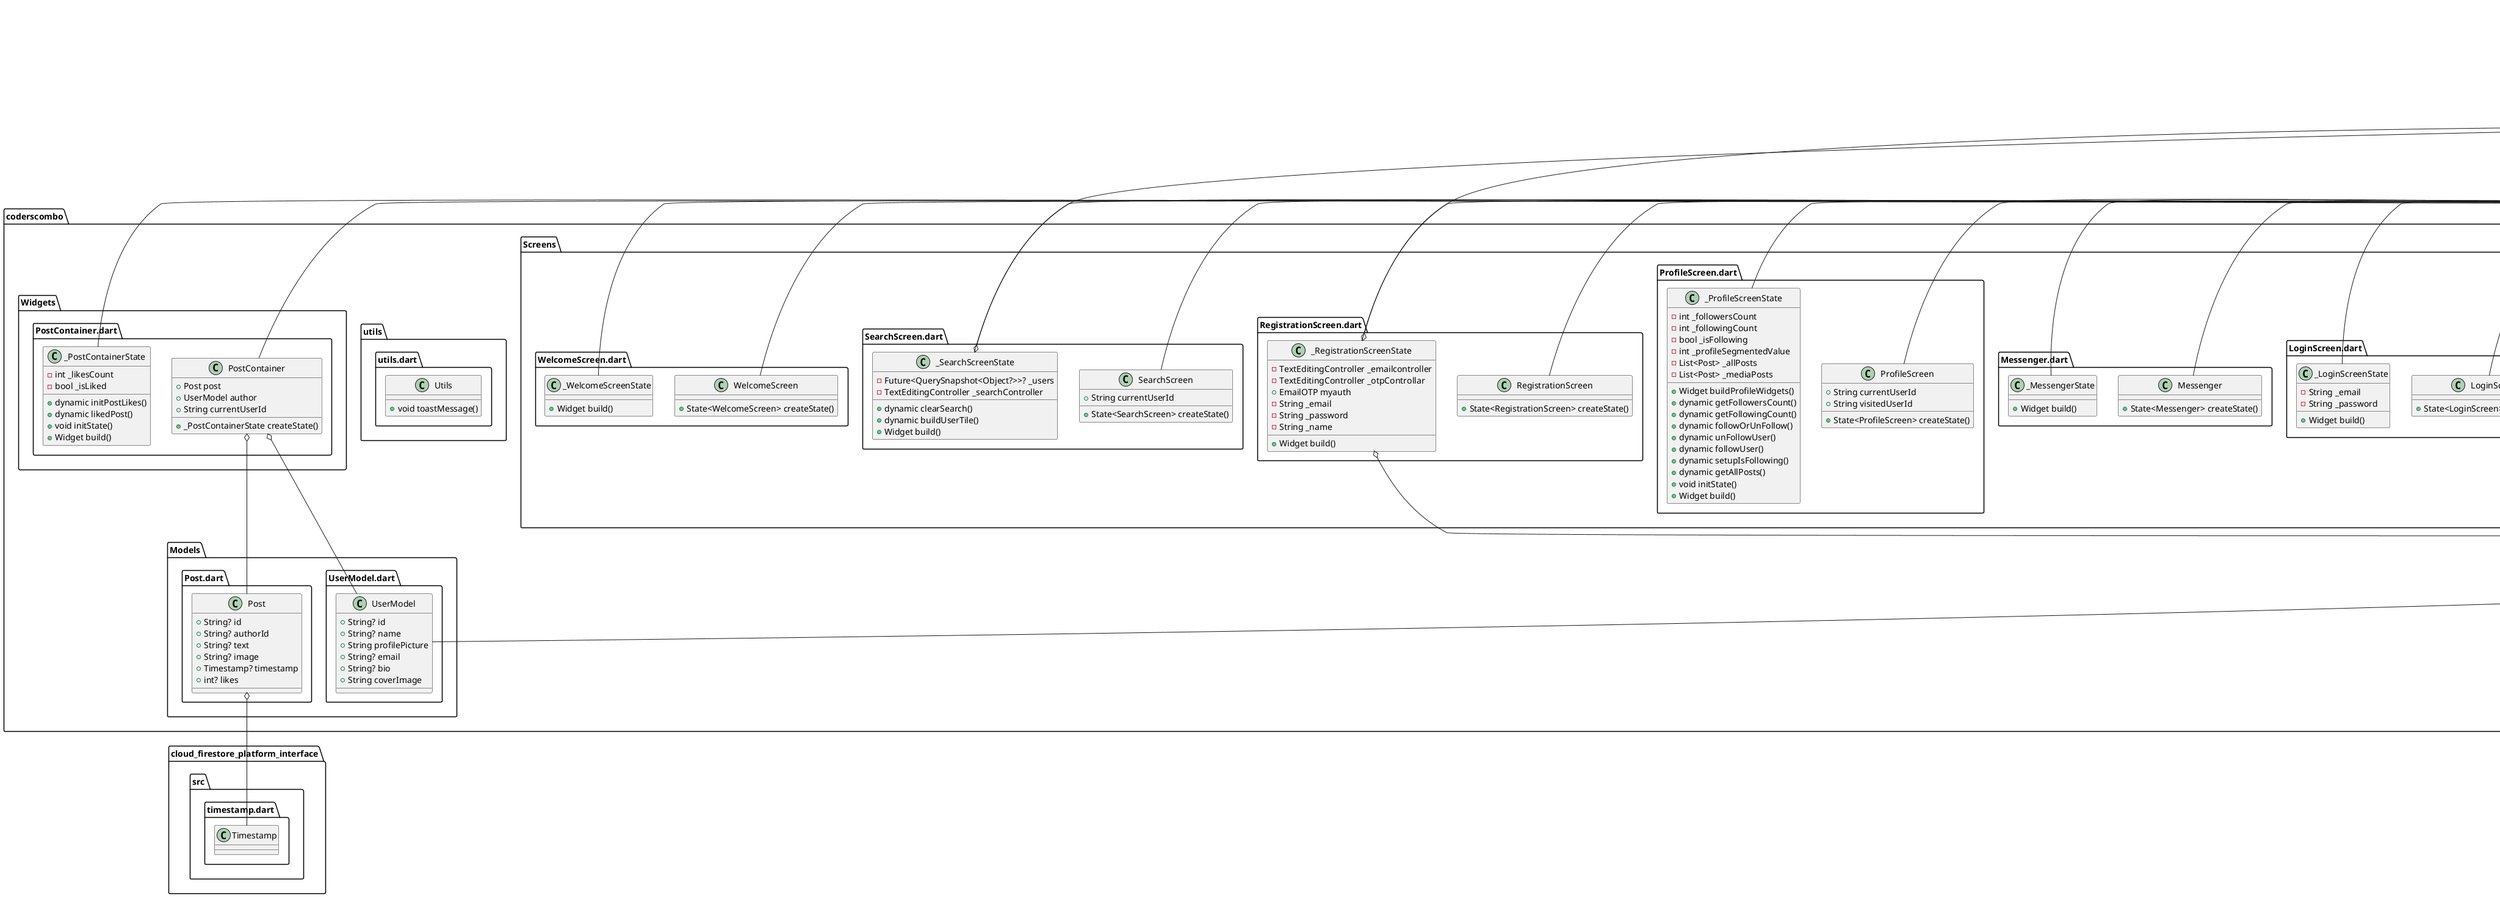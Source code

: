 @startuml
set namespaceSeparator ::

class "coderscombo::chatbot::bot.dart::bot" {
  +State<bot> createState()
}

"flutter::src::widgets::framework.dart::StatefulWidget" <|-- "coderscombo::chatbot::bot.dart::bot"

class "coderscombo::chatbot::bot.dart::_botState" {
  +DialogFlowtter dialogFlowtter
  -TextEditingController _controller
  +List<Map<String, dynamic>> messages
  +void initState()
  +Widget build()
  +dynamic sendMessage()
  +dynamic addMessage()
}

"coderscombo::chatbot::bot.dart::_botState" o-- "dialog_flowtter::src::dialog.dart::DialogFlowtter"
"coderscombo::chatbot::bot.dart::_botState" o-- "flutter::src::widgets::editable_text.dart::TextEditingController"
"flutter::src::widgets::framework.dart::State" <|-- "coderscombo::chatbot::bot.dart::_botState"

class "coderscombo::chatbot::message.dart::MessagesScreen" {
  +List<dynamic> messages
  +_MessagesScreenState createState()
}

"flutter::src::widgets::framework.dart::StatefulWidget" <|-- "coderscombo::chatbot::message.dart::MessagesScreen"

class "coderscombo::chatbot::message.dart::_MessagesScreenState" {
  +Widget build()
}

"flutter::src::widgets::framework.dart::State" <|-- "coderscombo::chatbot::message.dart::_MessagesScreenState"

class "coderscombo::main.dart::MyApp" {
  +Widget getScreenId()
  +Widget build()
}

"flutter::src::widgets::framework.dart::StatelessWidget" <|-- "coderscombo::main.dart::MyApp"

class "coderscombo::Models::Post.dart::Post" {
  +String? id
  +String? authorId
  +String? text
  +String? image
  +Timestamp? timestamp
  +int? likes
}

"coderscombo::Models::Post.dart::Post" o-- "cloud_firestore_platform_interface::src::timestamp.dart::Timestamp"

class "coderscombo::Models::UserModel.dart::UserModel" {
  +String? id
  +String? name
  +String profilePicture
  +String? email
  +String? bio
  +String coverImage
}

class "coderscombo::Screens::CreatePostScreen.dart::CreatePostScreen" {
  +String currentUserId
  +_CreatePostScreenState createState()
}

"flutter::src::widgets::framework.dart::StatefulWidget" <|-- "coderscombo::Screens::CreatePostScreen.dart::CreatePostScreen"

class "coderscombo::Screens::CreatePostScreen.dart::_CreatePostScreenState" {
  -String? _postText
  -File? _pickedImage
  -bool _loading
  +dynamic handleImageFromGallery()
  +Widget build()
}

"coderscombo::Screens::CreatePostScreen.dart::_CreatePostScreenState" o-- "dart::io::File"
"flutter::src::widgets::framework.dart::State" <|-- "coderscombo::Screens::CreatePostScreen.dart::_CreatePostScreenState"

class "coderscombo::Screens::DSA.dart::DSA" {
  +State<DSA> createState()
}

"flutter::src::widgets::framework.dart::StatefulWidget" <|-- "coderscombo::Screens::DSA.dart::DSA"

class "coderscombo::Screens::DSA.dart::_DSAState" {
  +Widget build()
}

"flutter::src::widgets::framework.dart::State" <|-- "coderscombo::Screens::DSA.dart::_DSAState"

class "coderscombo::Screens::EditProfileScreen.dart::EditProfileScreen" {
  +UserModel user
  +_EditProfileScreenState createState()
}

"coderscombo::Screens::EditProfileScreen.dart::EditProfileScreen" o-- "coderscombo::Models::UserModel.dart::UserModel"
"flutter::src::widgets::framework.dart::StatefulWidget" <|-- "coderscombo::Screens::EditProfileScreen.dart::EditProfileScreen"

class "coderscombo::Screens::EditProfileScreen.dart::_EditProfileScreenState" {
  -String? _name
  -String? _bio
  -File? _profileImage
  -File? _coverImage
  -String? _imagePickedType
  -GlobalKey<FormState> _formKey
  -bool _isLoading
  +dynamic displayCoverImage()
  +dynamic displayProfileImage()
  +dynamic saveProfile()
  +dynamic handleImageFromGallery()
  +void initState()
  +Widget build()
}

"coderscombo::Screens::EditProfileScreen.dart::_EditProfileScreenState" o-- "dart::io::File"
"coderscombo::Screens::EditProfileScreen.dart::_EditProfileScreenState" o-- "flutter::src::widgets::framework.dart::GlobalKey<FormState>"
"flutter::src::widgets::framework.dart::State" <|-- "coderscombo::Screens::EditProfileScreen.dart::_EditProfileScreenState"

class "coderscombo::Screens::FeedScreen.dart::FeedScreen" {
  +String currentUserId
  +State<FeedScreen> createState()
}

"flutter::src::widgets::framework.dart::StatefulWidget" <|-- "coderscombo::Screens::FeedScreen.dart::FeedScreen"

class "coderscombo::Screens::FeedScreen.dart::_FeedScreenState" {
  -int _selectedTab
  +void initState()
  +Widget build()
}

"flutter::src::widgets::framework.dart::State" <|-- "coderscombo::Screens::FeedScreen.dart::_FeedScreenState"

class "coderscombo::Screens::Forgot_PassScreen.dart::ForgotPasswordScreen" {
  +State<ForgotPasswordScreen> createState()
}

"flutter::src::widgets::framework.dart::StatefulWidget" <|-- "coderscombo::Screens::Forgot_PassScreen.dart::ForgotPasswordScreen"

class "coderscombo::Screens::Forgot_PassScreen.dart::_ForgotPasswordScreenState" {
  +TextEditingController emailcontroller
  +FirebaseAuth auth
  +Widget build()
}

"coderscombo::Screens::Forgot_PassScreen.dart::_ForgotPasswordScreenState" o-- "flutter::src::widgets::editable_text.dart::TextEditingController"
"coderscombo::Screens::Forgot_PassScreen.dart::_ForgotPasswordScreenState" o-- "firebase_auth::firebase_auth.dart::FirebaseAuth"
"flutter::src::widgets::framework.dart::State" <|-- "coderscombo::Screens::Forgot_PassScreen.dart::_ForgotPasswordScreenState"

class "coderscombo::Screens::HomeScreen.dart::HomeScreen" {
  +String currentUserId
  +_HomeScreenState createState()
}

"flutter::src::widgets::framework.dart::StatefulWidget" <|-- "coderscombo::Screens::HomeScreen.dart::HomeScreen"

class "coderscombo::Screens::HomeScreen.dart::_HomeScreenState" {
  -List<dynamic> _followingPosts
  -bool _loading
  +dynamic buildPosts()
  +dynamic showfollowingPosts()
  +dynamic setupFollowingPosts()
  +void initState()
  +Widget build()
}

"flutter::src::widgets::framework.dart::State" <|-- "coderscombo::Screens::HomeScreen.dart::_HomeScreenState"

class "coderscombo::Screens::LoginScreen.dart::LoginScreen" {
  +State<LoginScreen> createState()
}

"flutter::src::widgets::framework.dart::StatefulWidget" <|-- "coderscombo::Screens::LoginScreen.dart::LoginScreen"

class "coderscombo::Screens::LoginScreen.dart::_LoginScreenState" {
  -String _email
  -String _password
  +Widget build()
}

"flutter::src::widgets::framework.dart::State" <|-- "coderscombo::Screens::LoginScreen.dart::_LoginScreenState"

class "coderscombo::Screens::Messenger.dart::Messenger" {
  +State<Messenger> createState()
}

"flutter::src::widgets::framework.dart::StatefulWidget" <|-- "coderscombo::Screens::Messenger.dart::Messenger"

class "coderscombo::Screens::Messenger.dart::_MessengerState" {
  +Widget build()
}

"flutter::src::widgets::framework.dart::State" <|-- "coderscombo::Screens::Messenger.dart::_MessengerState"

class "coderscombo::Screens::ProfileScreen.dart::ProfileScreen" {
  +String currentUserId
  +String visitedUserId
  +State<ProfileScreen> createState()
}

"flutter::src::widgets::framework.dart::StatefulWidget" <|-- "coderscombo::Screens::ProfileScreen.dart::ProfileScreen"

class "coderscombo::Screens::ProfileScreen.dart::_ProfileScreenState" {
  -int _followersCount
  -int _followingCount
  -bool _isFollowing
  -int _profileSegmentedValue
  -List<Post> _allPosts
  -List<Post> _mediaPosts
  +Widget buildProfileWidgets()
  +dynamic getFollowersCount()
  +dynamic getFollowingCount()
  +dynamic followOrUnFollow()
  +dynamic unFollowUser()
  +dynamic followUser()
  +dynamic setupIsFollowing()
  +dynamic getAllPosts()
  +void initState()
  +Widget build()
}

"flutter::src::widgets::framework.dart::State" <|-- "coderscombo::Screens::ProfileScreen.dart::_ProfileScreenState"

class "coderscombo::Screens::RegistrationScreen.dart::RegistrationScreen" {
  +State<RegistrationScreen> createState()
}

"flutter::src::widgets::framework.dart::StatefulWidget" <|-- "coderscombo::Screens::RegistrationScreen.dart::RegistrationScreen"

class "coderscombo::Screens::RegistrationScreen.dart::_RegistrationScreenState" {
  -TextEditingController _emailcontroller
  -TextEditingController _otpControllar
  +EmailOTP myauth
  -String _email
  -String _password
  -String _name
  +Widget build()
}

"coderscombo::Screens::RegistrationScreen.dart::_RegistrationScreenState" o-- "flutter::src::widgets::editable_text.dart::TextEditingController"
"coderscombo::Screens::RegistrationScreen.dart::_RegistrationScreenState" o-- "email_otp::email_otp.dart::EmailOTP"
"flutter::src::widgets::framework.dart::State" <|-- "coderscombo::Screens::RegistrationScreen.dart::_RegistrationScreenState"

class "coderscombo::Screens::SearchScreen.dart::SearchScreen" {
  +String currentUserId
  +State<SearchScreen> createState()
}

"flutter::src::widgets::framework.dart::StatefulWidget" <|-- "coderscombo::Screens::SearchScreen.dart::SearchScreen"

class "coderscombo::Screens::SearchScreen.dart::_SearchScreenState" {
  -Future<QuerySnapshot<Object?>>? _users
  -TextEditingController _searchController
  +dynamic clearSearch()
  +dynamic buildUserTile()
  +Widget build()
}

"coderscombo::Screens::SearchScreen.dart::_SearchScreenState" o-- "flutter::src::widgets::editable_text.dart::TextEditingController"
"flutter::src::widgets::framework.dart::State" <|-- "coderscombo::Screens::SearchScreen.dart::_SearchScreenState"

class "coderscombo::Screens::WelcomeScreen.dart::WelcomeScreen" {
  +State<WelcomeScreen> createState()
}

"flutter::src::widgets::framework.dart::StatefulWidget" <|-- "coderscombo::Screens::WelcomeScreen.dart::WelcomeScreen"

class "coderscombo::Screens::WelcomeScreen.dart::_WelcomeScreenState" {
  +Widget build()
}

"flutter::src::widgets::framework.dart::State" <|-- "coderscombo::Screens::WelcomeScreen.dart::_WelcomeScreenState"

class "coderscombo::Services::auth_service.dart::AuthService" {
  {static} -FirebaseAuth _auth
  {static} -FirebaseFirestore _fireStore
  {static} +Future<bool> signUp()
  {static} +Future<bool> login()
  {static} +void logOut()
}

"coderscombo::Services::auth_service.dart::AuthService" o-- "firebase_auth::firebase_auth.dart::FirebaseAuth"
"coderscombo::Services::auth_service.dart::AuthService" o-- "cloud_firestore::cloud_firestore.dart::FirebaseFirestore"

class "coderscombo::Services::DatabaseServices.dart::DatabaseServices" {
  {static} +Future<int> followersNum()
  {static} +Future<int> followingNum()
  {static} +void updateUserData()
  {static} +Future<QuerySnapshot<Object?>> searchUsers()
  {static} +void followUser()
  {static} +void unFollowUser()
  {static} +Future<bool> isFollowingUser()
  {static} +void createPost()
  {static} +Future<List<dynamic>> getUserPosts()
  {static} +Future<List<dynamic>> getHomePosts()
  {static} +void likePost()
  {static} +void unlikePost()
  {static} +Future<bool> isLikePost()
}

class "coderscombo::Services::StroageService.dart::StorageService" {
  {static} +Future<String> uploadProfilePicture()
  {static} +Future<String> uploadCoverPicture()
  {static} +Future<String> uploadTweetPicture()
  {static} +Future<File?> compressImage()
}

class "coderscombo::utils::utils.dart::Utils" {
  +void toastMessage()
}

class "coderscombo::Widgets::PostContainer.dart::PostContainer" {
  +Post post
  +UserModel author
  +String currentUserId
  +_PostContainerState createState()
}

"coderscombo::Widgets::PostContainer.dart::PostContainer" o-- "coderscombo::Models::Post.dart::Post"
"coderscombo::Widgets::PostContainer.dart::PostContainer" o-- "coderscombo::Models::UserModel.dart::UserModel"
"flutter::src::widgets::framework.dart::StatefulWidget" <|-- "coderscombo::Widgets::PostContainer.dart::PostContainer"

class "coderscombo::Widgets::PostContainer.dart::_PostContainerState" {
  -int _likesCount
  -bool _isLiked
  +dynamic initPostLikes()
  +dynamic likedPost()
  +void initState()
  +Widget build()
}

"flutter::src::widgets::framework.dart::State" <|-- "coderscombo::Widgets::PostContainer.dart::_PostContainerState"


@enduml